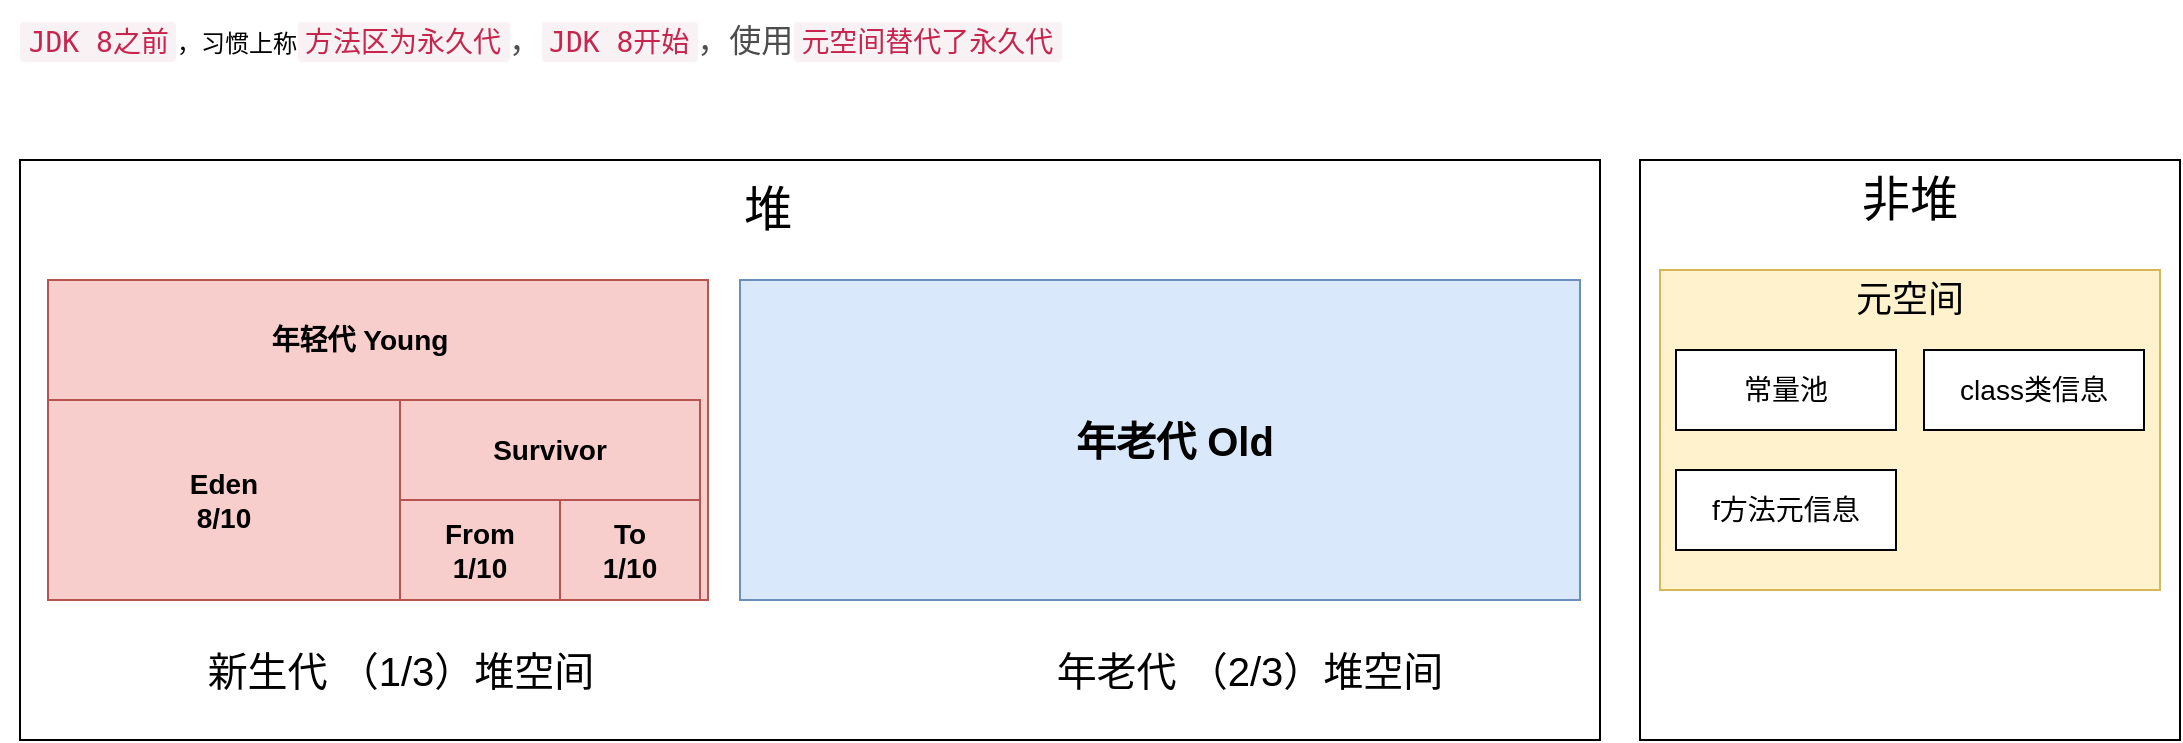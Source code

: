 <mxfile version="21.1.1" type="github">
  <diagram name="第 1 页" id="7o4J3BjzM77SQklbPleT">
    <mxGraphModel dx="1434" dy="804" grid="1" gridSize="10" guides="1" tooltips="1" connect="1" arrows="1" fold="1" page="1" pageScale="1" pageWidth="827" pageHeight="1169" math="0" shadow="0">
      <root>
        <mxCell id="0" />
        <mxCell id="1" parent="0" />
        <mxCell id="FhrdW1dW9tx8D7tIXxmO-1" value="" style="rounded=0;whiteSpace=wrap;html=1;" vertex="1" parent="1">
          <mxGeometry x="70" y="130" width="790" height="290" as="geometry" />
        </mxCell>
        <mxCell id="FhrdW1dW9tx8D7tIXxmO-2" value="" style="rounded=0;whiteSpace=wrap;html=1;fontSize=14;fontStyle=1;fillColor=#f8cecc;strokeColor=#b85450;" vertex="1" parent="1">
          <mxGeometry x="84" y="190" width="330" height="160" as="geometry" />
        </mxCell>
        <mxCell id="FhrdW1dW9tx8D7tIXxmO-3" value="" style="rounded=0;whiteSpace=wrap;html=1;fillColor=#dae8fc;strokeColor=#6c8ebf;" vertex="1" parent="1">
          <mxGeometry x="430" y="190" width="420" height="160" as="geometry" />
        </mxCell>
        <mxCell id="FhrdW1dW9tx8D7tIXxmO-4" value="&lt;font style=&quot;font-size: 24px;&quot;&gt;堆&lt;/font&gt;" style="text;html=1;strokeColor=none;fillColor=none;align=center;verticalAlign=middle;whiteSpace=wrap;rounded=0;" vertex="1" parent="1">
          <mxGeometry x="414" y="140" width="60" height="30" as="geometry" />
        </mxCell>
        <mxCell id="FhrdW1dW9tx8D7tIXxmO-5" value="" style="rounded=0;whiteSpace=wrap;html=1;" vertex="1" parent="1">
          <mxGeometry x="880" y="130" width="270" height="290" as="geometry" />
        </mxCell>
        <mxCell id="FhrdW1dW9tx8D7tIXxmO-7" value="" style="rounded=0;whiteSpace=wrap;html=1;fillColor=#fff2cc;strokeColor=#d6b656;" vertex="1" parent="1">
          <mxGeometry x="890" y="185" width="250" height="160" as="geometry" />
        </mxCell>
        <mxCell id="FhrdW1dW9tx8D7tIXxmO-8" value="&lt;font style=&quot;font-size: 24px;&quot;&gt;非堆&lt;/font&gt;" style="text;html=1;strokeColor=none;fillColor=none;align=center;verticalAlign=middle;whiteSpace=wrap;rounded=0;" vertex="1" parent="1">
          <mxGeometry x="985" y="135" width="60" height="30" as="geometry" />
        </mxCell>
        <mxCell id="FhrdW1dW9tx8D7tIXxmO-9" value="&lt;code style=&quot;box-sizing: border-box; outline: 0px; font-family: &amp;quot;Source Code Pro&amp;quot;, &amp;quot;DejaVu Sans Mono&amp;quot;, &amp;quot;Ubuntu Mono&amp;quot;, &amp;quot;Anonymous Pro&amp;quot;, &amp;quot;Droid Sans Mono&amp;quot;, Menlo, Monaco, Consolas, Inconsolata, Courier, monospace, &amp;quot;PingFang SC&amp;quot;, &amp;quot;Microsoft YaHei&amp;quot;, sans-serif; font-size: 14px; line-height: 22px; color: rgb(199, 37, 78); background-color: rgb(249, 242, 244); border-radius: 2px; padding: 2px 4px; overflow-wrap: break-word; font-variant-ligatures: no-common-ligatures; text-align: left;&quot;&gt;JDK 8之前&lt;/code&gt;，习惯上称&lt;code style=&quot;box-sizing: border-box; outline: 0px; font-family: &amp;quot;Source Code Pro&amp;quot;, &amp;quot;DejaVu Sans Mono&amp;quot;, &amp;quot;Ubuntu Mono&amp;quot;, &amp;quot;Anonymous Pro&amp;quot;, &amp;quot;Droid Sans Mono&amp;quot;, Menlo, Monaco, Consolas, Inconsolata, Courier, monospace, &amp;quot;PingFang SC&amp;quot;, &amp;quot;Microsoft YaHei&amp;quot;, sans-serif; font-size: 14px; line-height: 22px; color: rgb(199, 37, 78); background-color: rgb(249, 242, 244); border-radius: 2px; padding: 2px 4px; overflow-wrap: break-word; font-variant-ligatures: no-common-ligatures; text-align: left;&quot;&gt;方法区为永久代&lt;/code&gt;&lt;span style=&quot;color: rgb(77, 77, 77); font-family: -apple-system, &amp;quot;SF UI Text&amp;quot;, Arial, &amp;quot;PingFang SC&amp;quot;, &amp;quot;Hiragino Sans GB&amp;quot;, &amp;quot;Microsoft YaHei&amp;quot;, &amp;quot;WenQuanYi Micro Hei&amp;quot;, sans-serif; font-size: 16px; font-variant-ligatures: no-common-ligatures; text-align: left; background-color: rgb(255, 255, 255);&quot;&gt;，&lt;/span&gt;&lt;code style=&quot;box-sizing: border-box; outline: 0px; font-family: &amp;quot;Source Code Pro&amp;quot;, &amp;quot;DejaVu Sans Mono&amp;quot;, &amp;quot;Ubuntu Mono&amp;quot;, &amp;quot;Anonymous Pro&amp;quot;, &amp;quot;Droid Sans Mono&amp;quot;, Menlo, Monaco, Consolas, Inconsolata, Courier, monospace, &amp;quot;PingFang SC&amp;quot;, &amp;quot;Microsoft YaHei&amp;quot;, sans-serif; font-size: 14px; line-height: 22px; color: rgb(199, 37, 78); background-color: rgb(249, 242, 244); border-radius: 2px; padding: 2px 4px; overflow-wrap: break-word; font-variant-ligatures: no-common-ligatures; text-align: left;&quot;&gt;JDK 8开始&lt;/code&gt;&lt;span style=&quot;color: rgb(77, 77, 77); font-family: -apple-system, &amp;quot;SF UI Text&amp;quot;, Arial, &amp;quot;PingFang SC&amp;quot;, &amp;quot;Hiragino Sans GB&amp;quot;, &amp;quot;Microsoft YaHei&amp;quot;, &amp;quot;WenQuanYi Micro Hei&amp;quot;, sans-serif; font-size: 16px; font-variant-ligatures: no-common-ligatures; text-align: left; background-color: rgb(255, 255, 255);&quot;&gt;，使用&lt;/span&gt;&lt;code style=&quot;box-sizing: border-box; outline: 0px; font-family: &amp;quot;Source Code Pro&amp;quot;, &amp;quot;DejaVu Sans Mono&amp;quot;, &amp;quot;Ubuntu Mono&amp;quot;, &amp;quot;Anonymous Pro&amp;quot;, &amp;quot;Droid Sans Mono&amp;quot;, Menlo, Monaco, Consolas, Inconsolata, Courier, monospace, &amp;quot;PingFang SC&amp;quot;, &amp;quot;Microsoft YaHei&amp;quot;, sans-serif; font-size: 14px; line-height: 22px; color: rgb(199, 37, 78); background-color: rgb(249, 242, 244); border-radius: 2px; padding: 2px 4px; overflow-wrap: break-word; font-variant-ligatures: no-common-ligatures; text-align: left;&quot;&gt;元空间替代了永久代&lt;/code&gt;" style="text;html=1;align=center;verticalAlign=middle;resizable=0;points=[];autosize=1;strokeColor=none;fillColor=none;" vertex="1" parent="1">
          <mxGeometry x="60" y="50" width="540" height="40" as="geometry" />
        </mxCell>
        <mxCell id="FhrdW1dW9tx8D7tIXxmO-10" value="常量池" style="rounded=0;whiteSpace=wrap;html=1;fontSize=14;" vertex="1" parent="1">
          <mxGeometry x="898" y="225" width="110" height="40" as="geometry" />
        </mxCell>
        <mxCell id="FhrdW1dW9tx8D7tIXxmO-11" value="f方法元信息" style="rounded=0;whiteSpace=wrap;html=1;fontSize=14;" vertex="1" parent="1">
          <mxGeometry x="898" y="285" width="110" height="40" as="geometry" />
        </mxCell>
        <mxCell id="FhrdW1dW9tx8D7tIXxmO-12" value="class类信息" style="rounded=0;whiteSpace=wrap;html=1;fontSize=14;" vertex="1" parent="1">
          <mxGeometry x="1022" y="225" width="110" height="40" as="geometry" />
        </mxCell>
        <mxCell id="FhrdW1dW9tx8D7tIXxmO-13" value="年轻代 Young" style="text;html=1;strokeColor=none;fillColor=none;align=center;verticalAlign=middle;whiteSpace=wrap;rounded=0;fontSize=14;fontStyle=1" vertex="1" parent="1">
          <mxGeometry x="160" y="200" width="160" height="40" as="geometry" />
        </mxCell>
        <mxCell id="FhrdW1dW9tx8D7tIXxmO-14" value="年老代 Old" style="text;html=1;strokeColor=none;fillColor=none;align=center;verticalAlign=middle;whiteSpace=wrap;rounded=0;fontSize=20;fontStyle=1" vertex="1" parent="1">
          <mxGeometry x="550" y="240" width="195" height="60" as="geometry" />
        </mxCell>
        <mxCell id="FhrdW1dW9tx8D7tIXxmO-16" value="Eden&lt;br style=&quot;font-size: 14px;&quot;&gt;8/10" style="rounded=0;whiteSpace=wrap;html=1;fontSize=14;fontStyle=1;fillColor=#f8cecc;strokeColor=#b85450;" vertex="1" parent="1">
          <mxGeometry x="84" y="250" width="176" height="100" as="geometry" />
        </mxCell>
        <mxCell id="FhrdW1dW9tx8D7tIXxmO-17" value="" style="rounded=0;whiteSpace=wrap;html=1;fontSize=14;fontStyle=1" vertex="1" parent="1">
          <mxGeometry x="260" y="250" width="150" height="100" as="geometry" />
        </mxCell>
        <mxCell id="FhrdW1dW9tx8D7tIXxmO-19" value="Survivor" style="rounded=0;whiteSpace=wrap;html=1;fontSize=14;fontStyle=1;fillColor=#f8cecc;strokeColor=#b85450;" vertex="1" parent="1">
          <mxGeometry x="260" y="250" width="150" height="50" as="geometry" />
        </mxCell>
        <mxCell id="FhrdW1dW9tx8D7tIXxmO-20" value="From&lt;br style=&quot;font-size: 14px;&quot;&gt;1/10" style="rounded=0;whiteSpace=wrap;html=1;fontSize=14;fontStyle=1;fillColor=#f8cecc;strokeColor=#b85450;" vertex="1" parent="1">
          <mxGeometry x="260" y="300" width="80" height="50" as="geometry" />
        </mxCell>
        <mxCell id="FhrdW1dW9tx8D7tIXxmO-21" value="To&lt;br style=&quot;font-size: 14px;&quot;&gt;1/10" style="rounded=0;whiteSpace=wrap;html=1;fontSize=14;fontStyle=1;fillColor=#f8cecc;strokeColor=#b85450;" vertex="1" parent="1">
          <mxGeometry x="340" y="300" width="70" height="50" as="geometry" />
        </mxCell>
        <mxCell id="FhrdW1dW9tx8D7tIXxmO-22" value="新生代 （1/3）堆空间" style="text;html=1;strokeColor=none;fillColor=none;align=center;verticalAlign=middle;whiteSpace=wrap;rounded=0;fontSize=20;" vertex="1" parent="1">
          <mxGeometry x="150" y="370" width="221" height="30" as="geometry" />
        </mxCell>
        <mxCell id="FhrdW1dW9tx8D7tIXxmO-23" value="年老代 （2/3）堆空间" style="text;html=1;strokeColor=none;fillColor=none;align=center;verticalAlign=middle;whiteSpace=wrap;rounded=0;fontSize=20;" vertex="1" parent="1">
          <mxGeometry x="580" y="370" width="210" height="30" as="geometry" />
        </mxCell>
        <mxCell id="FhrdW1dW9tx8D7tIXxmO-24" value="元空间" style="text;html=1;strokeColor=none;fillColor=none;align=center;verticalAlign=middle;whiteSpace=wrap;rounded=0;fontSize=18;" vertex="1" parent="1">
          <mxGeometry x="985" y="185" width="60" height="30" as="geometry" />
        </mxCell>
      </root>
    </mxGraphModel>
  </diagram>
</mxfile>
